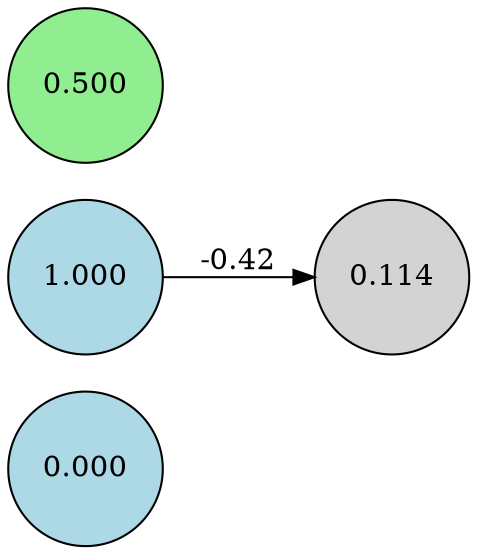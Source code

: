 digraph neat {
  rankdir=LR;
  node [shape=circle];
  node0 [label="0.000", style=filled, fillcolor=lightblue];
  node1 [label="1.000", style=filled, fillcolor=lightblue];
  node133 [label="0.500", style=filled, fillcolor=lightgreen];
  node190 [label="0.114", style=filled, fillcolor=lightgray];
  node1 -> node190 [label="-0.42"];
}
